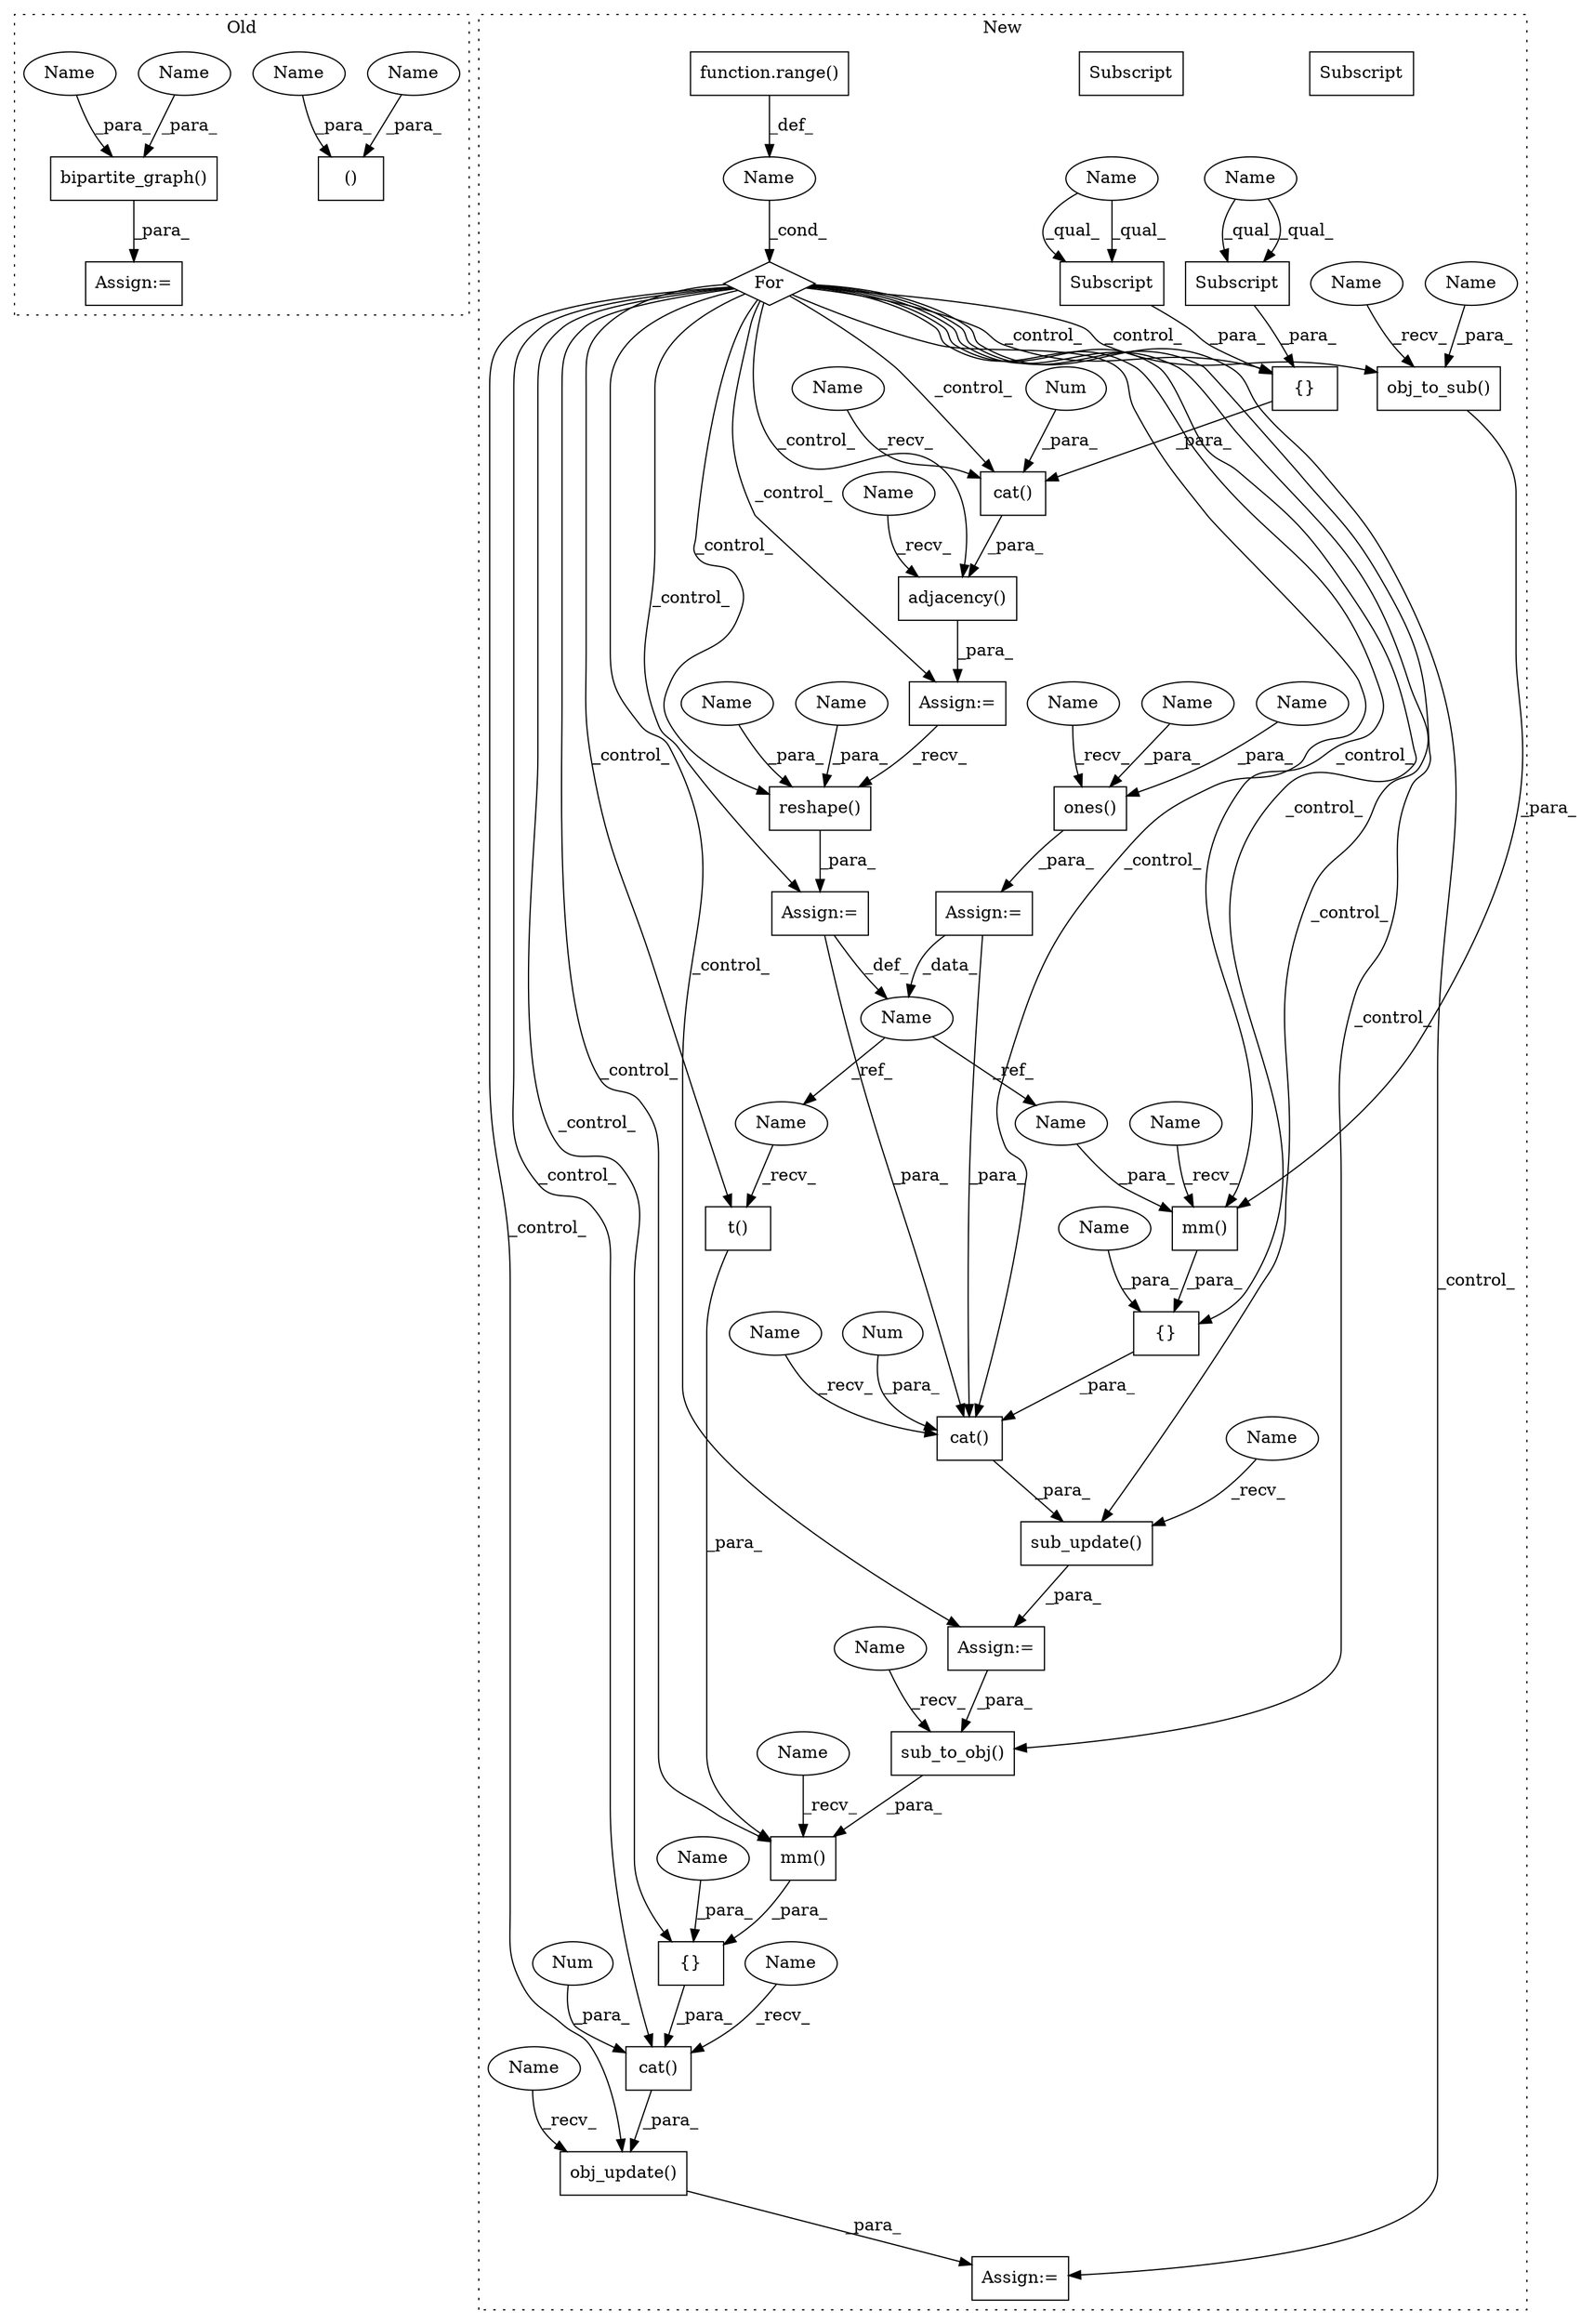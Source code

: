 digraph G {
subgraph cluster0 {
1 [label="bipartite_graph()" a="75" s="11053,11123" l="38,14" shape="box"];
4 [label="()" a="54" s="11016" l="34" shape="box"];
30 [label="Assign:=" a="68" s="11016" l="37" shape="box"];
42 [label="Name" a="87" s="11109" l="14" shape="ellipse"];
43 [label="Name" a="87" s="11018" l="14" shape="ellipse"];
46 [label="Name" a="87" s="11000" l="16" shape="ellipse"];
47 [label="Name" a="87" s="11091" l="16" shape="ellipse"];
label = "Old";
style="dotted";
}
subgraph cluster1 {
2 [label="{}" a="59" s="9088,9168" l="22,0" shape="box"];
3 [label="obj_to_sub()" a="75" s="9437,9467" l="16,1" shape="box"];
5 [label="{}" a="59" s="9350,9469" l="22,0" shape="box"];
6 [label="Subscript" a="63" s="9110,0" l="19,0" shape="box"];
7 [label="{}" a="59" s="9615,9738" l="22,0" shape="box"];
8 [label="Subscript" a="63" s="9151,0" l="17,0" shape="box"];
9 [label="sub_update()" a="75" s="9324,9491" l="16,1" shape="box"];
10 [label="mm()" a="75" s="9410,9468" l="9,1" shape="box"];
11 [label="ones()" a="75" s="8913,8930" l="11,16" shape="box"];
12 [label="function.range()" a="75" s="8968,8987" l="6,1" shape="box"];
13 [label="mm()" a="75" s="9673,9737" l="9,1" shape="box"];
14 [label="t()" a="75" s="9682" l="20" shape="box"];
15 [label="obj_update()" a="75" s="9589,9760" l="16,1" shape="box"];
16 [label="adjacency()" a="75" s="9063,9190" l="15,1" shape="box"];
17 [label="Name" a="87" s="8963" l="1" shape="ellipse"];
18 [label="cat()" a="75" s="9605,9759" l="10,1" shape="box"];
19 [label="Name" a="87" s="9208" l="16" shape="ellipse"];
20 [label="cat()" a="75" s="9078,9189" l="10,1" shape="box"];
21 [label="reshape()" a="75" s="9227,9249" l="16,1" shape="box"];
22 [label="cat()" a="75" s="9340,9490" l="10,1" shape="box"];
23 [label="For" a="107" s="8959,8988" l="4,65" shape="diamond"];
24 [label="sub_to_obj()" a="75" s="9704,9736" l="16,1" shape="box"];
25 [label="Num" a="76" s="9188" l="1" shape="ellipse"];
26 [label="Num" a="76" s="9758" l="1" shape="ellipse"];
27 [label="Num" a="76" s="9489" l="1" shape="ellipse"];
28 [label="Assign:=" a="68" s="9586" l="3" shape="box"];
29 [label="Assign:=" a="68" s="8910" l="3" shape="box"];
31 [label="Assign:=" a="68" s="9060" l="3" shape="box"];
32 [label="Assign:=" a="68" s="9321" l="3" shape="box"];
33 [label="Assign:=" a="68" s="9224" l="3" shape="box"];
34 [label="Name" a="87" s="8929" l="1" shape="ellipse"];
35 [label="Name" a="87" s="9248" l="1" shape="ellipse"];
36 [label="Name" a="87" s="9340" l="5" shape="ellipse"];
37 [label="Name" a="87" s="9410" l="5" shape="ellipse"];
38 [label="Name" a="87" s="9078" l="5" shape="ellipse"];
39 [label="Name" a="87" s="9673" l="5" shape="ellipse"];
40 [label="Name" a="87" s="9605" l="5" shape="ellipse"];
41 [label="Name" a="87" s="8913" l="5" shape="ellipse"];
44 [label="Name" a="87" s="9243" l="3" shape="ellipse"];
45 [label="Name" a="87" s="8924" l="3" shape="ellipse"];
48 [label="Name" a="87" s="9682" l="16" shape="ellipse"];
49 [label="Name" a="87" s="9419" l="16" shape="ellipse"];
50 [label="Name" a="87" s="9453" l="14" shape="ellipse"];
51 [label="Name" a="87" s="9151" l="14" shape="ellipse"];
52 [label="Name" a="87" s="9637" l="14" shape="ellipse"];
53 [label="Subscript" a="63" s="9151,0" l="17,0" shape="box"];
54 [label="Name" a="87" s="9589" l="4" shape="ellipse"];
55 [label="Name" a="87" s="9704" l="4" shape="ellipse"];
56 [label="Name" a="87" s="9324" l="4" shape="ellipse"];
57 [label="Name" a="87" s="9063" l="4" shape="ellipse"];
58 [label="Name" a="87" s="9437" l="4" shape="ellipse"];
59 [label="Name" a="87" s="9372" l="16" shape="ellipse"];
60 [label="Subscript" a="63" s="9110,0" l="19,0" shape="box"];
61 [label="Name" a="87" s="9110" l="16" shape="ellipse"];
label = "New";
style="dotted";
}
1 -> 30 [label="_para_"];
2 -> 20 [label="_para_"];
3 -> 10 [label="_para_"];
5 -> 22 [label="_para_"];
7 -> 18 [label="_para_"];
9 -> 32 [label="_para_"];
10 -> 5 [label="_para_"];
11 -> 29 [label="_para_"];
12 -> 17 [label="_def_"];
13 -> 7 [label="_para_"];
14 -> 13 [label="_para_"];
15 -> 28 [label="_para_"];
16 -> 31 [label="_para_"];
17 -> 23 [label="_cond_"];
18 -> 15 [label="_para_"];
19 -> 48 [label="_ref_"];
19 -> 49 [label="_ref_"];
20 -> 16 [label="_para_"];
21 -> 33 [label="_para_"];
22 -> 9 [label="_para_"];
23 -> 16 [label="_control_"];
23 -> 7 [label="_control_"];
23 -> 13 [label="_control_"];
23 -> 22 [label="_control_"];
23 -> 24 [label="_control_"];
23 -> 28 [label="_control_"];
23 -> 32 [label="_control_"];
23 -> 9 [label="_control_"];
23 -> 31 [label="_control_"];
23 -> 10 [label="_control_"];
23 -> 21 [label="_control_"];
23 -> 3 [label="_control_"];
23 -> 2 [label="_control_"];
23 -> 33 [label="_control_"];
23 -> 15 [label="_control_"];
23 -> 18 [label="_control_"];
23 -> 20 [label="_control_"];
23 -> 14 [label="_control_"];
23 -> 5 [label="_control_"];
24 -> 13 [label="_para_"];
25 -> 20 [label="_para_"];
26 -> 18 [label="_para_"];
27 -> 22 [label="_para_"];
29 -> 22 [label="_para_"];
29 -> 19 [label="_data_"];
31 -> 21 [label="_recv_"];
32 -> 24 [label="_para_"];
33 -> 19 [label="_def_"];
33 -> 22 [label="_para_"];
34 -> 11 [label="_para_"];
35 -> 21 [label="_para_"];
36 -> 22 [label="_recv_"];
37 -> 10 [label="_recv_"];
38 -> 20 [label="_recv_"];
39 -> 13 [label="_recv_"];
40 -> 18 [label="_recv_"];
41 -> 11 [label="_recv_"];
42 -> 1 [label="_para_"];
43 -> 4 [label="_para_"];
44 -> 21 [label="_para_"];
45 -> 11 [label="_para_"];
46 -> 4 [label="_para_"];
47 -> 1 [label="_para_"];
48 -> 14 [label="_recv_"];
49 -> 10 [label="_para_"];
50 -> 3 [label="_para_"];
51 -> 53 [label="_qual_"];
51 -> 53 [label="_qual_"];
52 -> 7 [label="_para_"];
53 -> 2 [label="_para_"];
54 -> 15 [label="_recv_"];
55 -> 24 [label="_recv_"];
56 -> 9 [label="_recv_"];
57 -> 16 [label="_recv_"];
58 -> 3 [label="_recv_"];
59 -> 5 [label="_para_"];
60 -> 2 [label="_para_"];
61 -> 60 [label="_qual_"];
61 -> 60 [label="_qual_"];
}
